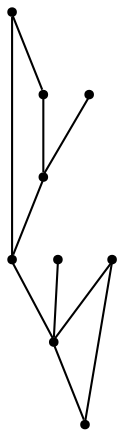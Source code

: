 graph {
  node [shape=point,comment="{\"directed\":false,\"doi\":\"10.1007/978-3-540-31843-9_27\",\"figure\":\"1 (1)\"}"]

  v0 [pos="507.34437113917147,377.4721852055302"]
  v1 [pos="516.346044921875,458.4721953780562"]
  v2 [pos="417.32762536337214,372.9722411544234"]
  v3 [pos="372.3192485010901,485.4722411544234"]
  v4 [pos="287.3034440861192,377.4721852055302"]
  v5 [pos="260.29841876362644,341.47225132694945"]
  v6 [pos="255.7975818722747,431.4722131799768"]
  v7 [pos="763.89208984375,533.9721750330041"]
  v8 [pos="610.8636355377907,449.47218011926714"]

  v0 -- v8 [id="-1",pos="507.34437113917147,377.4721852055302 529.9652434593023,374.7013798466434 546.7391715116279,377.793064823857 565.8927688953488,390.8637435347945 579.9620185319767,400.7722925256799 590.8099200581395,413.5512740523726 599.5865007267441,428.2681217900028 602.3662154796511,432.8096460413049 604.7916696947674,437.5472457320601 607.3171511627907,442.2304224084924 608.0964480377907,443.73061568648717 608.0964480377907,443.73061568648717 608.0964480377907,443.73061568648717 608.7590570494186,445.0471948694299 608.7590570494186,445.0471948694299 608.7590570494186,445.0471948694299 610.8636355377907,449.47218011926714 610.8636355377907,449.47218011926714 610.8636355377907,449.47218011926714"]
  v3 -- v2 [id="-9",pos="372.3192485010901,485.4722411544234 417.32762536337214,372.9722411544234 417.32762536337214,372.9722411544234 417.32762536337214,372.9722411544234"]
  v6 -- v4 [id="-10",pos="255.7975818722747,431.4722131799768 287.3034440861192,377.4721852055302 287.3034440861192,377.4721852055302 287.3034440861192,377.4721852055302"]
  v0 -- v1 [id="-11",pos="507.34437113917147,377.4721852055302 516.346044921875,458.4721953780562 516.346044921875,458.4721953780562 516.346044921875,458.4721953780562"]
  v1 -- v8 [id="-12",pos="516.346044921875,458.4721953780562 610.8636355377907,449.47218011926714 610.8636355377907,449.47218011926714 610.8636355377907,449.47218011926714"]
  v7 -- v1 [id="-20",pos="763.89208984375,533.9721750330041 759.2912336482558,536.3346806278935 759.2912336482558,536.3346806278935 759.2912336482558,536.3346806278935 754.5361555232558,538.1555627893517 749.7019712936046,539.6514327437789 744.9010446947674,541.3098088017216 729.9857921511627,546.0222314905236 715.1121911337209,550.1054834436486 699.459293241279,551.4388472945601 679.9556322674418,553.1012923629195 659.0892351017442,550.5512943974247 642.0277525436046,540.4097945601851 634.5346747819767,535.2556299280236 629.362890625,531.3056380660445 634.597183866279,522.4306177209924 640.3566042877907,511.69300785771117 621.7906431686047,500.2138208459924 615.1102470930233,495.2763310185185 601.0909792877907,486.1055444788049 583.2001544331396,476.40553227177367 566.9721475290697,471.8429000289351 557.2494731104651,468.9930668583622 552.6278070494186,471.3556360315393 543.6511082848837,470.76384932906535 534.5344910418634,469.5588624055169 524.4139033922994,465.43625526748997 516.346044921875,458.4721953780562"]
  v5 -- v4 [id="-22",pos="260.29841876362644,341.47225132694945 261.9153842659884,347.4929244429976 263.3864939135174,350.90148360640904 264.76592251090113,354.06386763961217 270.2919513081395,365.817967167607 277.7141578851744,373.6180058232059 287.3034440861192,377.4721852055302"]
  v4 -- v2 [id="-24",pos="287.3034440861192,377.4721852055302 304.28159974563954,386.8514449508101 325.56889989098835,390.3596948694299 342.1011219113372,388.5889123987268 356.7163562863372,386.8931523075809 359.3710210755814,382.0388228804976 370.8773346656977,375.15965214482054 381.1334819967972,369.6807525093863 399.3574217585274,370.8100948575599 417.32762536337214,372.9722411544234"]
  v3 -- v6 [id="-26",pos="372.3192485010901,485.4722411544234 364.42195221656976,478.31389815719035 355.1702261991279,475.15125981083617 344.8599791061047,472.6221155237268 330.9073855377907,469.98463383427367 323.51016987645346,467.1554000289351 310.5077716206395,472.5598088017216 297.2761309956395,474.21793054651323 277.1265534156977,463.8887476038049 268.7833393895349,453.738855432581 264.17830214389534,448.56383712203404 261.24442905159884,443.1970666956018 258.17302643531974,437.0762577763309 257.4437272892442,435.4804427535445 256.75609556686044,433.8680973759403 255.7975818722747,431.4722131799768"]
  v2 -- v1 [id="-27",pos="417.32762536337214,372.9722411544234 434.66341073556623,380.8871126864433 451.64649405056934,390.21321733025616 457.20587754360463,400.455418339482 460.33145893895346,407.17640629521117 455.63059138808137,411.3346806278934 458.76450308866276,418.4971562138309 464.65310683139535,431.97626184534136 490.132839752907,447.2681116174768 502.40595476017444,454.2179814091435 506.3021383184234,456.3480305531309 510.62810662910704,458.6728712287819 516.346044921875,458.4721953780562"]
}